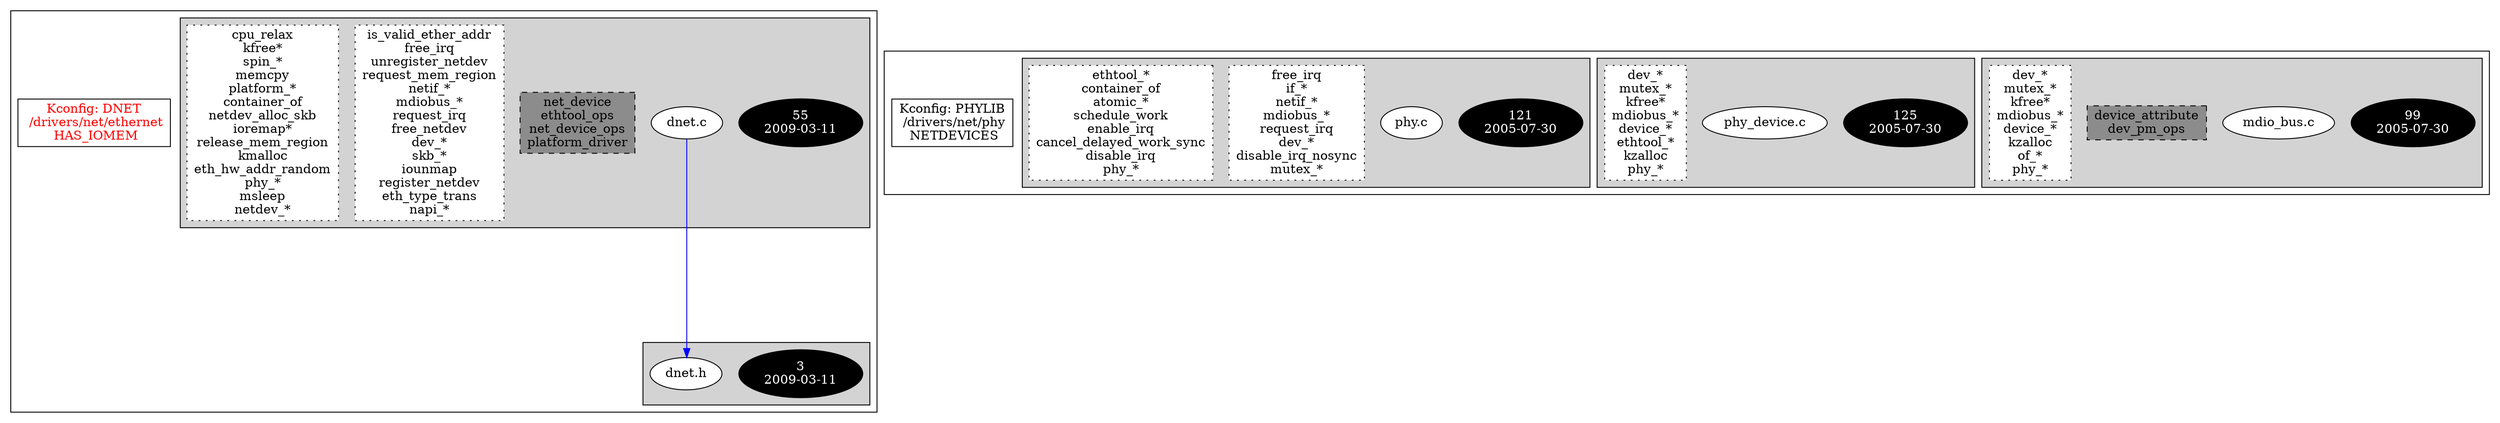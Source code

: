 digraph Driver {
	ranksep=2;
	splines=ortho;
	//Symbol: DNET
	subgraph "cluster_DNET"{
		subgraph "cluster_dnet.h" {
			style=filled
			"commit_dnet.h" [style=filled, fillcolor=black, fontcolor=white, label="3\n2009-03-11"];
			"dnet.h" [style=filled, fillcolor=white, fontcolor=black, label="dnet.h\n"];
		}
		subgraph "cluster_dnet.c" {
			style=filled
			"commit_dnet.c" [style=filled, fillcolor=black, fontcolor=white, label="55\n2009-03-11"];
			"dnet.c" [style=filled, fillcolor=white, fontcolor=black, label="dnet.c\n"];
			"structs-dnet.c" [style="filled,dashed" shape=box, fillcolor=grey55, fontcolor=black, label="net_device\nethtool_ops\nnet_device_ops\nplatform_driver\n"];
			"funccall2-dnet.c" [style="filled,dotted" shape=box, fillcolor=white, fontcolor=black, label="is_valid_ether_addr\nfree_irq\nunregister_netdev\nrequest_mem_region\nnetif_*\nmdiobus_*\nrequest_irq\nfree_netdev\ndev_*\nskb_*\niounmap\nregister_netdev\neth_type_trans\nnapi_*\n"];
			"funccall1-dnet.c" [style="filled,dotted" shape=box, fillcolor=white, fontcolor=black, label="cpu_relax\nkfree*\nspin_*\nmemcpy\nplatform_*\ncontainer_of\nnetdev_alloc_skb\nioremap*\nrelease_mem_region\nkmalloc\neth_hw_addr_random\nphy_*\nmsleep\nnetdev_*\n"];
		}
		"K:DNET" [label="Kconfig: DNET\n /drivers/net/ethernet\n  HAS_IOMEM ", shape=box, fontcolor=red];
	}
	//Symbol: PHYLIB
	subgraph "cluster_PHYLIB"{
		subgraph "cluster_mdio_bus.c" {
			style=filled
			"commit_mdio_bus.c" [style=filled, fillcolor=black, fontcolor=white, label="99\n2005-07-30"];
			"mdio_bus.c" [style=filled, fillcolor=white, fontcolor=black, label="mdio_bus.c\n"];
			"structs-mdio_bus.c" [style="filled,dashed" shape=box, fillcolor=grey55, fontcolor=black, label="device_attribute\ndev_pm_ops\n"];
			"funccall0-mdio_bus.c" [style="filled,dotted" shape=box, fillcolor=white, fontcolor=black, label="dev_*\nmutex_*\nkfree*\nmdiobus_*\ndevice_*\nkzalloc\nof_*\nphy_*\n"];
		}
		subgraph "cluster_phy_device.c" {
			style=filled
			"commit_phy_device.c" [style=filled, fillcolor=black, fontcolor=white, label="125\n2005-07-30"];
			"phy_device.c" [style=filled, fillcolor=white, fontcolor=black, label="phy_device.c\n"];
			"funccall0-phy_device.c" [style="filled,dotted" shape=box, fillcolor=white, fontcolor=black, label="dev_*\nmutex_*\nkfree*\nmdiobus_*\ndevice_*\nethtool_*\nkzalloc\nphy_*\n"];
		}
		subgraph "cluster_phy.c" {
			style=filled
			"commit_phy.c" [style=filled, fillcolor=black, fontcolor=white, label="121\n2005-07-30"];
			"phy.c" [style=filled, fillcolor=white, fontcolor=black, label="phy.c\n"];
			"funccall2-phy.c" [style="filled,dotted" shape=box, fillcolor=white, fontcolor=black, label="free_irq\nif_*\nnetif_*\nmdiobus_*\nrequest_irq\ndev_*\ndisable_irq_nosync\nmutex_*\n"];
			"funccall1-phy.c" [style="filled,dotted" shape=box, fillcolor=white, fontcolor=black, label="ethtool_*\ncontainer_of\natomic_*\nschedule_work\nenable_irq\ncancel_delayed_work_sync\ndisable_irq\nphy_*\n"];
		}
		"K:PHYLIB" [label="Kconfig: PHYLIB\n /drivers/net/phy\n  NETDEVICES ", shape=box];
	}
"dnet.c" -> "dnet.h"[color=blue];
}
